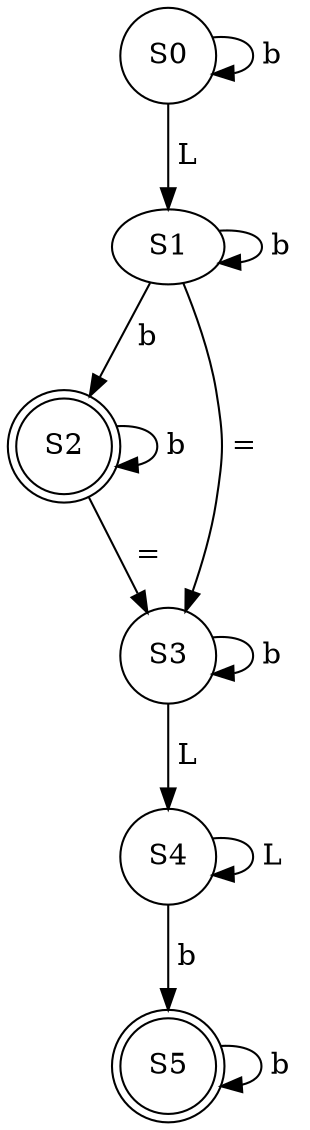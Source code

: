 // DFA :)
digraph DFA {
	S0 [label=S0 shape=circle]
	S2 [label=S2 shape=doublecircle]
	S3 [label=S3 shape=circle]
	S4 [label=S4 shape=circle]
	S5 [label=S5 shape=doublecircle]
	S0 -> S0 [label=" b "]
	S0 -> S1 [label=" L "]
	S1 -> S1 [label=" b "]
	S1 -> S2 [label=" b "]
	S2 -> S2 [label=" b "]
	S1 -> S3 [label=" = "]
	S2 -> S3 [label=" = "]
	S3 -> S3 [label=" b "]
	S3 -> S4 [label=" L "]
	S4 -> S4 [label=" L "]
	S4 -> S5 [label=" b "]
	S5 -> S5 [label=" b "]
}
